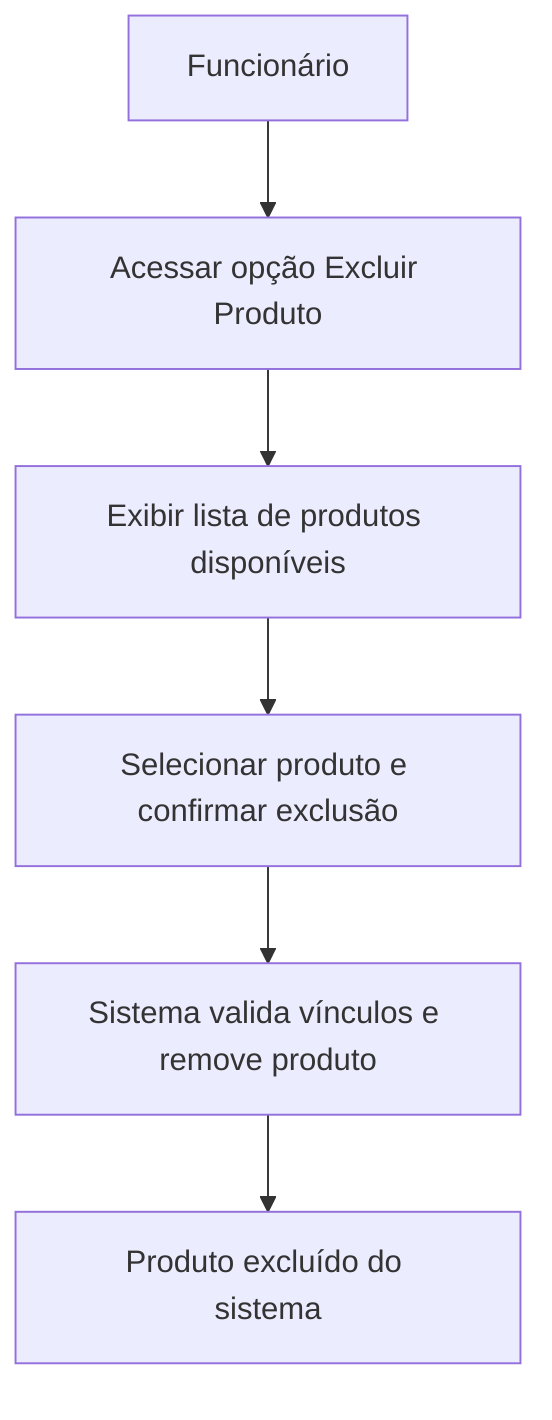 graph TD
    F[Funcionário] --> A[Acessar opção Excluir Produto]
    A --> B[Exibir lista de produtos disponíveis]
    B --> C[Selecionar produto e confirmar exclusão]
    C --> D[Sistema valida vínculos e remove produto]
    D --> E[Produto excluído do sistema]